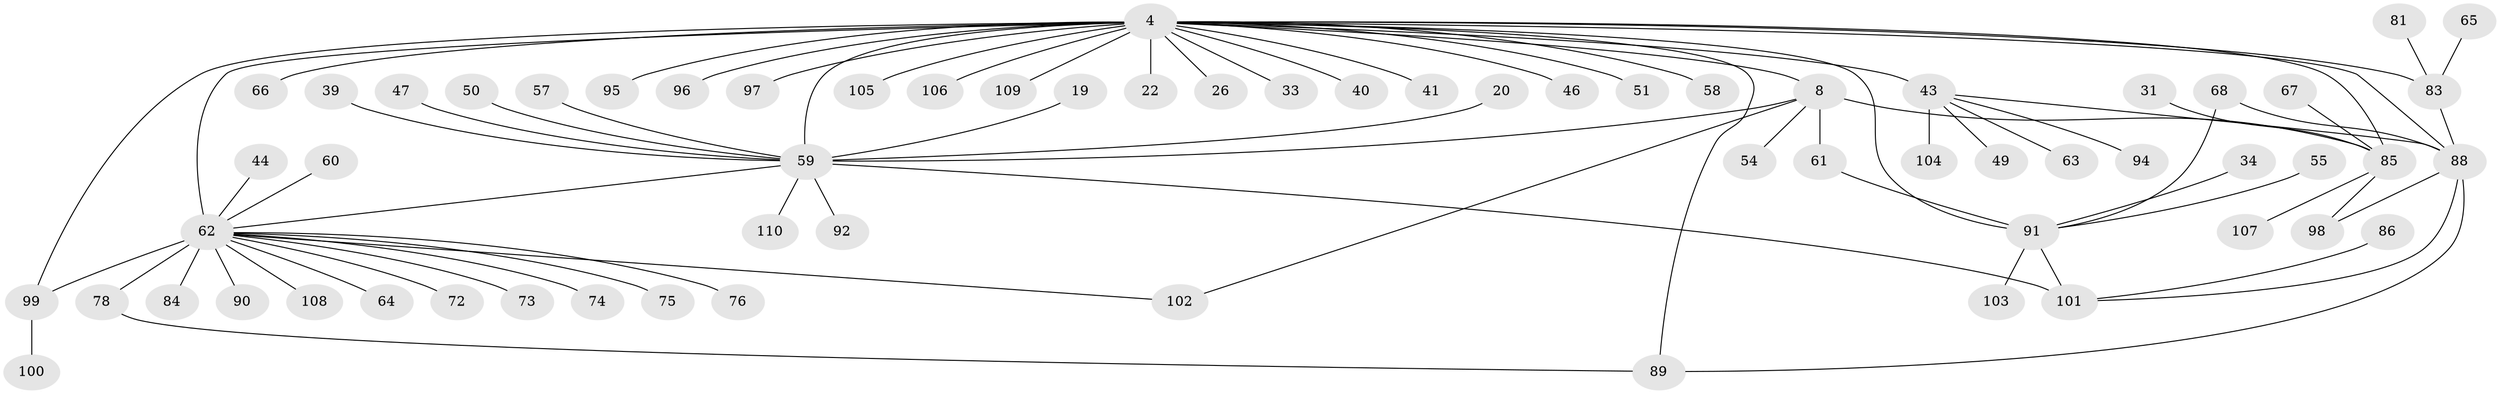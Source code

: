 // original degree distribution, {4: 0.1, 45: 0.00909090909090909, 9: 0.00909090909090909, 11: 0.00909090909090909, 7: 0.03636363636363636, 3: 0.1, 10: 0.01818181818181818, 5: 0.03636363636363636, 2: 0.17272727272727273, 8: 0.00909090909090909, 1: 0.4909090909090909, 6: 0.00909090909090909}
// Generated by graph-tools (version 1.1) at 2025/50/03/04/25 21:50:48]
// undirected, 66 vertices, 79 edges
graph export_dot {
graph [start="1"]
  node [color=gray90,style=filled];
  4 [super="+2"];
  8;
  19;
  20;
  22;
  26;
  31;
  33;
  34;
  39;
  40;
  41;
  43 [super="+38"];
  44;
  46 [super="+16"];
  47;
  49;
  50;
  51;
  54;
  55;
  57;
  58;
  59 [super="+56+32"];
  60;
  61;
  62 [super="+35+36"];
  63;
  64;
  65;
  66;
  67;
  68 [super="+42"];
  72;
  73;
  74;
  75;
  76;
  78;
  81;
  83 [super="+29+7"];
  84;
  85 [super="+69"];
  86;
  88 [super="+6+18+71+80+79"];
  89 [super="+23+11"];
  90;
  91 [super="+25"];
  92 [super="+30+53"];
  94 [super="+21"];
  95 [super="+77"];
  96;
  97 [super="+93"];
  98;
  99 [super="+37+45"];
  100;
  101 [super="+82"];
  102;
  103;
  104;
  105;
  106;
  107;
  108 [super="+87"];
  109;
  110;
  4 -- 43 [weight=4];
  4 -- 91 [weight=2];
  4 -- 105;
  4 -- 83 [weight=4];
  4 -- 8;
  4 -- 22;
  4 -- 26;
  4 -- 33;
  4 -- 40;
  4 -- 41;
  4 -- 51;
  4 -- 58;
  4 -- 59 [weight=7];
  4 -- 62 [weight=8];
  4 -- 66;
  4 -- 85 [weight=2];
  4 -- 89 [weight=3];
  4 -- 96;
  4 -- 99 [weight=2];
  4 -- 106;
  4 -- 109;
  4 -- 88;
  4 -- 46;
  4 -- 95;
  4 -- 97;
  8 -- 54;
  8 -- 61;
  8 -- 102;
  8 -- 85 [weight=2];
  8 -- 59;
  19 -- 59;
  20 -- 59;
  31 -- 85;
  34 -- 91;
  39 -- 59;
  43 -- 104;
  43 -- 49;
  43 -- 63;
  43 -- 88;
  43 -- 94;
  44 -- 62;
  47 -- 59;
  50 -- 59;
  55 -- 91;
  57 -- 59;
  59 -- 101 [weight=2];
  59 -- 110;
  59 -- 92;
  59 -- 62;
  60 -- 62;
  61 -- 91;
  62 -- 64;
  62 -- 72;
  62 -- 73;
  62 -- 74;
  62 -- 75;
  62 -- 76;
  62 -- 78 [weight=2];
  62 -- 84;
  62 -- 90;
  62 -- 99 [weight=2];
  62 -- 102;
  62 -- 108;
  65 -- 83;
  67 -- 85;
  68 -- 88;
  68 -- 91;
  78 -- 89;
  81 -- 83;
  83 -- 88 [weight=2];
  85 -- 98;
  85 -- 107;
  86 -- 101;
  88 -- 89;
  88 -- 101;
  88 -- 98;
  91 -- 103;
  91 -- 101;
  99 -- 100;
}
